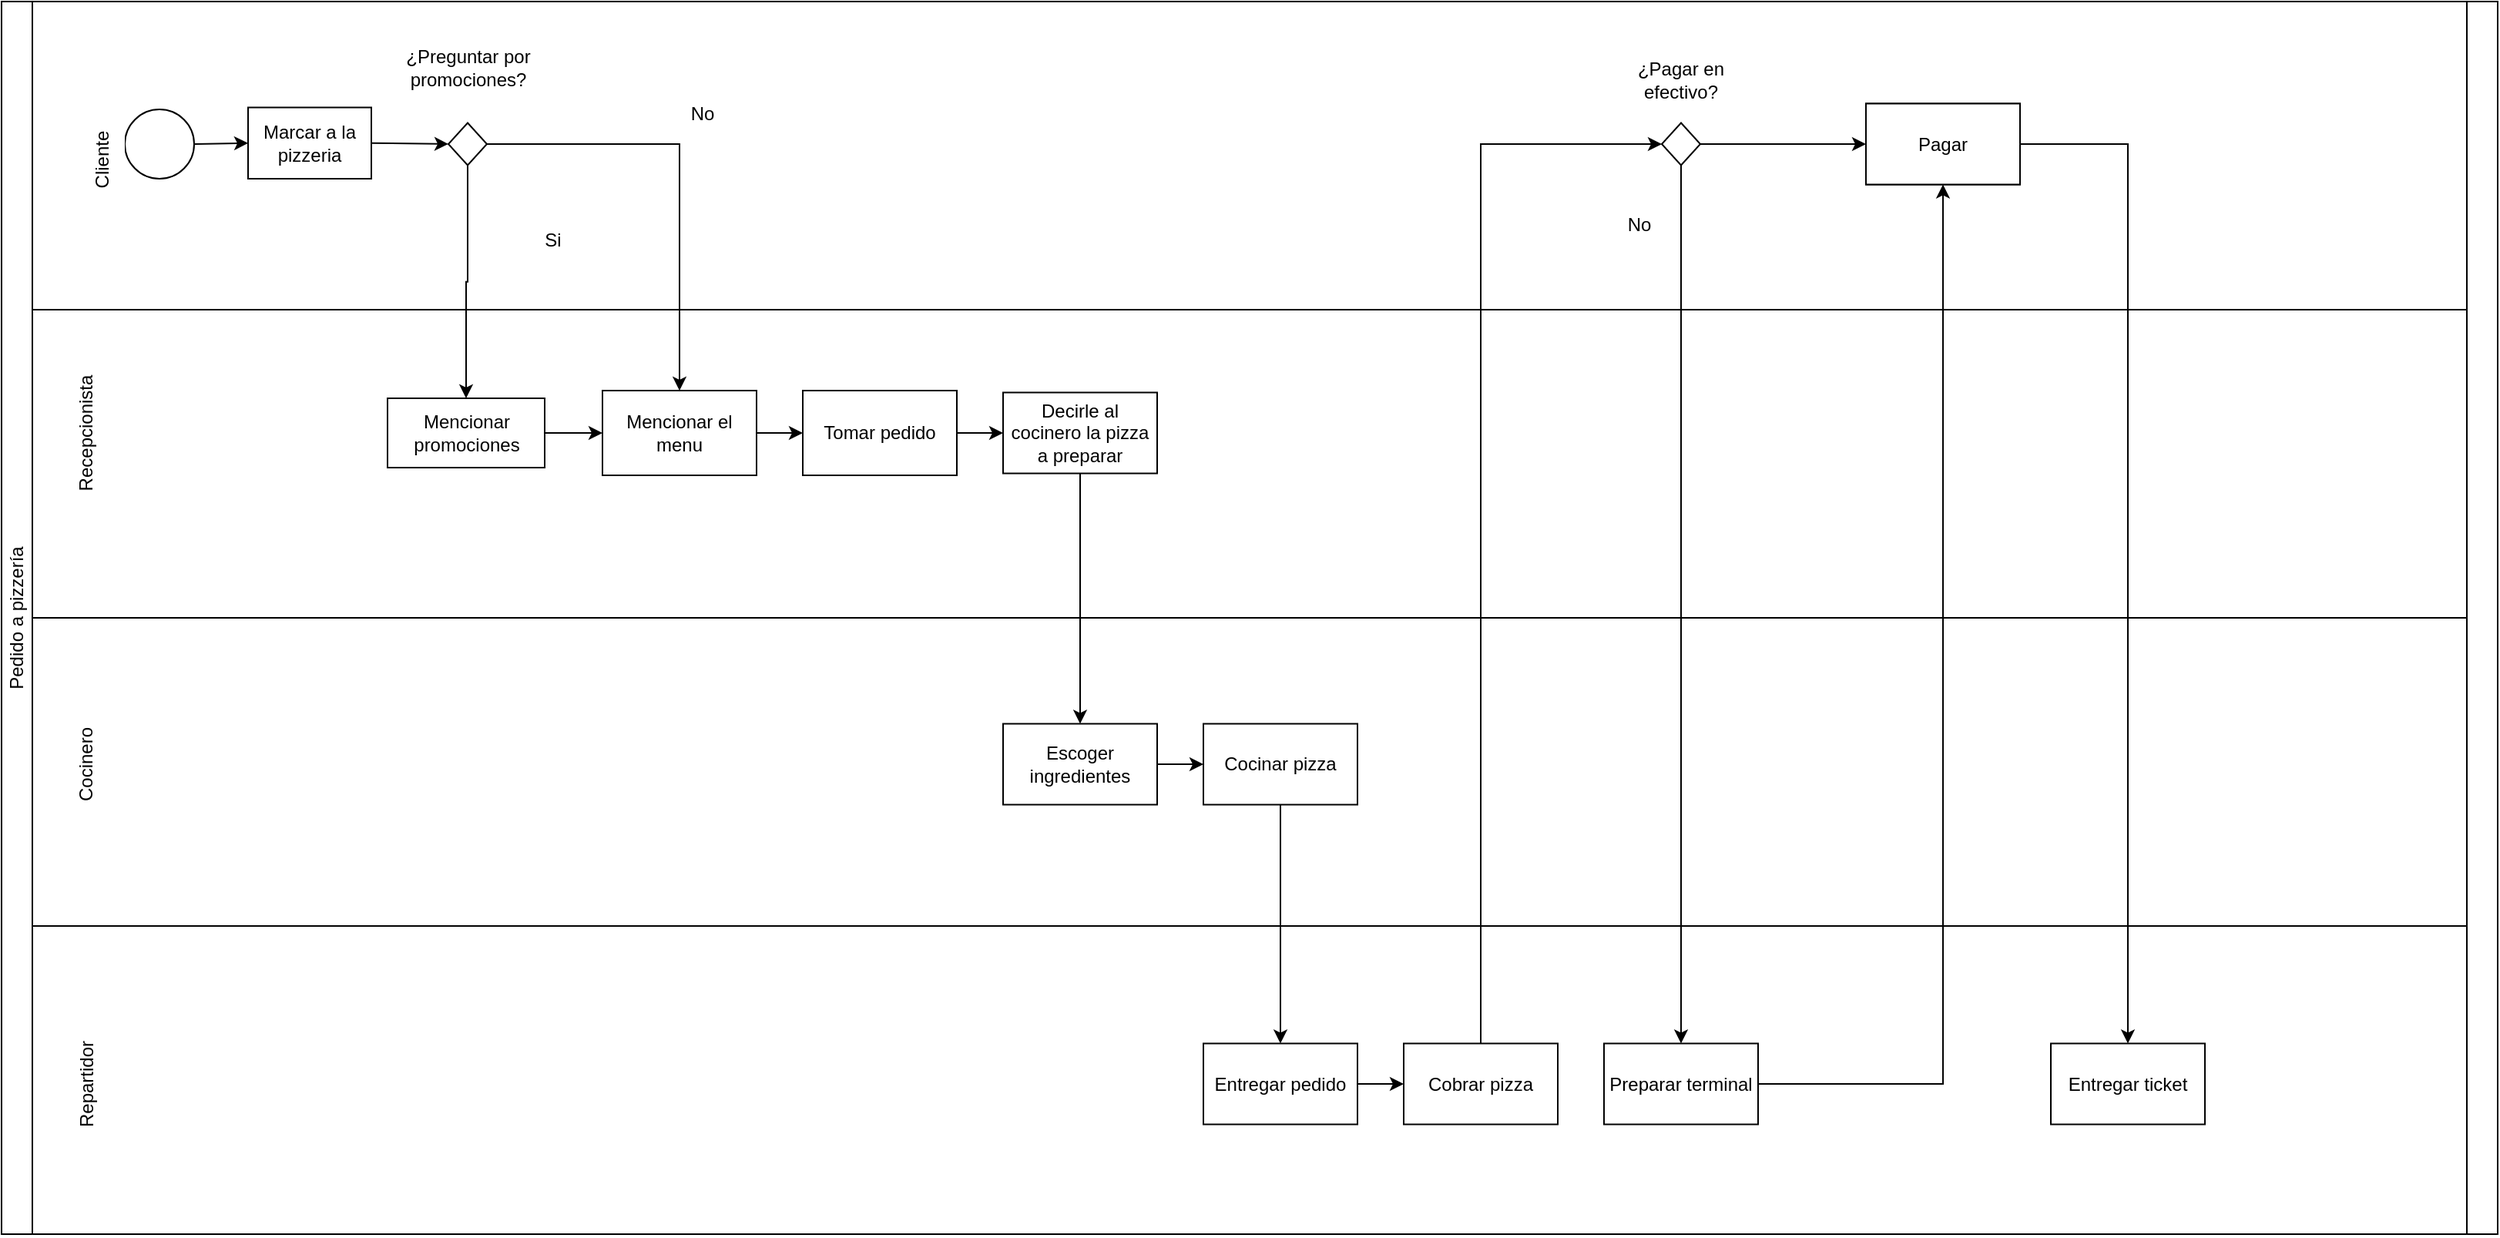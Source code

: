<mxfile version="22.1.4" type="device">
  <diagram name="Página-1" id="XqUEl8WFbwALs_dcZVW6">
    <mxGraphModel dx="1793" dy="960" grid="1" gridSize="10" guides="1" tooltips="1" connect="1" arrows="1" fold="1" page="1" pageScale="1" pageWidth="850" pageHeight="1100" math="0" shadow="0">
      <root>
        <mxCell id="0" />
        <mxCell id="1" parent="0" />
        <mxCell id="wsqtjr--wUTignDdoqw4-1" value="Pedido a pizzería" style="rounded=0;whiteSpace=wrap;html=1;rotation=-90;" vertex="1" parent="1">
          <mxGeometry x="-340" y="470" width="800" height="20" as="geometry" />
        </mxCell>
        <mxCell id="wsqtjr--wUTignDdoqw4-4" value="" style="endArrow=none;html=1;rounded=0;exitX=0.75;exitY=1;exitDx=0;exitDy=0;entryX=0.75;entryY=0;entryDx=0;entryDy=0;" edge="1" parent="1" source="wsqtjr--wUTignDdoqw4-1" target="wsqtjr--wUTignDdoqw4-20">
          <mxGeometry width="50" height="50" relative="1" as="geometry">
            <mxPoint x="70" y="280" as="sourcePoint" />
            <mxPoint x="810" y="280" as="targetPoint" />
          </mxGeometry>
        </mxCell>
        <mxCell id="wsqtjr--wUTignDdoqw4-5" value="" style="endArrow=none;html=1;rounded=0;entryX=0.5;entryY=0;entryDx=0;entryDy=0;" edge="1" parent="1" target="wsqtjr--wUTignDdoqw4-20">
          <mxGeometry width="50" height="50" relative="1" as="geometry">
            <mxPoint x="70" y="480" as="sourcePoint" />
            <mxPoint x="500" y="480" as="targetPoint" />
          </mxGeometry>
        </mxCell>
        <mxCell id="wsqtjr--wUTignDdoqw4-6" value="" style="endArrow=none;html=1;rounded=0;entryX=0.25;entryY=0;entryDx=0;entryDy=0;" edge="1" parent="1" target="wsqtjr--wUTignDdoqw4-20">
          <mxGeometry width="50" height="50" relative="1" as="geometry">
            <mxPoint x="70" y="680" as="sourcePoint" />
            <mxPoint x="690" y="700" as="targetPoint" />
          </mxGeometry>
        </mxCell>
        <mxCell id="wsqtjr--wUTignDdoqw4-7" value="" style="endArrow=none;html=1;rounded=0;entryX=1;entryY=0;entryDx=0;entryDy=0;" edge="1" parent="1" target="wsqtjr--wUTignDdoqw4-20">
          <mxGeometry width="50" height="50" relative="1" as="geometry">
            <mxPoint x="70" y="80" as="sourcePoint" />
            <mxPoint x="500" y="80" as="targetPoint" />
          </mxGeometry>
        </mxCell>
        <mxCell id="wsqtjr--wUTignDdoqw4-8" value="" style="endArrow=none;html=1;rounded=0;entryX=0;entryY=0;entryDx=0;entryDy=0;exitX=0;exitY=1;exitDx=0;exitDy=0;exitPerimeter=0;" edge="1" parent="1" source="wsqtjr--wUTignDdoqw4-1" target="wsqtjr--wUTignDdoqw4-20">
          <mxGeometry width="50" height="50" relative="1" as="geometry">
            <mxPoint x="80" y="880" as="sourcePoint" />
            <mxPoint x="510" y="880" as="targetPoint" />
          </mxGeometry>
        </mxCell>
        <mxCell id="wsqtjr--wUTignDdoqw4-9" value="Cliente" style="rounded=0;whiteSpace=wrap;html=1;strokeColor=none;rotation=-90;" vertex="1" parent="1">
          <mxGeometry x="55" y="157.5" width="100" height="30" as="geometry" />
        </mxCell>
        <mxCell id="wsqtjr--wUTignDdoqw4-10" value="Repartidor" style="rounded=0;whiteSpace=wrap;html=1;strokeColor=none;rotation=-90;" vertex="1" parent="1">
          <mxGeometry x="60" y="767.5" width="90" height="30" as="geometry" />
        </mxCell>
        <mxCell id="wsqtjr--wUTignDdoqw4-12" value="Cocinero" style="rounded=0;whiteSpace=wrap;html=1;strokeColor=none;rotation=-90;" vertex="1" parent="1">
          <mxGeometry x="60" y="560" width="90" height="30" as="geometry" />
        </mxCell>
        <mxCell id="wsqtjr--wUTignDdoqw4-13" value="Recepcionista" style="rounded=0;whiteSpace=wrap;html=1;strokeColor=none;rotation=-90;" vertex="1" parent="1">
          <mxGeometry x="60" y="345" width="90" height="30" as="geometry" />
        </mxCell>
        <mxCell id="wsqtjr--wUTignDdoqw4-14" value="" style="ellipse;whiteSpace=wrap;html=1;aspect=fixed;" vertex="1" parent="1">
          <mxGeometry x="130" y="150" width="45" height="45" as="geometry" />
        </mxCell>
        <mxCell id="wsqtjr--wUTignDdoqw4-15" value="" style="endArrow=classic;html=1;rounded=0;exitX=1;exitY=0.5;exitDx=0;exitDy=0;entryX=0;entryY=0.5;entryDx=0;entryDy=0;" edge="1" parent="1" source="wsqtjr--wUTignDdoqw4-14" target="wsqtjr--wUTignDdoqw4-16">
          <mxGeometry width="50" height="50" relative="1" as="geometry">
            <mxPoint x="180" y="180" as="sourcePoint" />
            <mxPoint x="320" y="173" as="targetPoint" />
          </mxGeometry>
        </mxCell>
        <mxCell id="wsqtjr--wUTignDdoqw4-16" value="Marcar a la pizzeria" style="rounded=0;whiteSpace=wrap;html=1;" vertex="1" parent="1">
          <mxGeometry x="210" y="148.75" width="80" height="46.25" as="geometry" />
        </mxCell>
        <mxCell id="wsqtjr--wUTignDdoqw4-18" value="" style="endArrow=classic;html=1;rounded=0;entryX=0;entryY=0.5;entryDx=0;entryDy=0;exitX=1;exitY=0.5;exitDx=0;exitDy=0;" edge="1" parent="1" source="wsqtjr--wUTignDdoqw4-16" target="wsqtjr--wUTignDdoqw4-25">
          <mxGeometry width="50" height="50" relative="1" as="geometry">
            <mxPoint x="360" y="180" as="sourcePoint" />
            <mxPoint x="390" y="172.5" as="targetPoint" />
          </mxGeometry>
        </mxCell>
        <mxCell id="wsqtjr--wUTignDdoqw4-20" value="" style="rounded=0;whiteSpace=wrap;html=1;rotation=-90;" vertex="1" parent="1">
          <mxGeometry x="1260" y="470" width="800" height="20" as="geometry" />
        </mxCell>
        <mxCell id="wsqtjr--wUTignDdoqw4-32" style="edgeStyle=orthogonalEdgeStyle;rounded=0;orthogonalLoop=1;jettySize=auto;html=1;entryX=0;entryY=0.5;entryDx=0;entryDy=0;" edge="1" parent="1" source="wsqtjr--wUTignDdoqw4-22" target="wsqtjr--wUTignDdoqw4-24">
          <mxGeometry relative="1" as="geometry" />
        </mxCell>
        <mxCell id="wsqtjr--wUTignDdoqw4-22" value="Mencionar promociones" style="rounded=0;whiteSpace=wrap;html=1;" vertex="1" parent="1">
          <mxGeometry x="300.5" y="337.5" width="102" height="45" as="geometry" />
        </mxCell>
        <mxCell id="wsqtjr--wUTignDdoqw4-38" style="edgeStyle=orthogonalEdgeStyle;rounded=0;orthogonalLoop=1;jettySize=auto;html=1;entryX=0;entryY=0.5;entryDx=0;entryDy=0;" edge="1" parent="1" source="wsqtjr--wUTignDdoqw4-24" target="wsqtjr--wUTignDdoqw4-37">
          <mxGeometry relative="1" as="geometry" />
        </mxCell>
        <mxCell id="wsqtjr--wUTignDdoqw4-24" value="Mencionar el menu" style="rounded=0;whiteSpace=wrap;html=1;" vertex="1" parent="1">
          <mxGeometry x="440" y="332.5" width="100" height="55" as="geometry" />
        </mxCell>
        <mxCell id="wsqtjr--wUTignDdoqw4-30" style="edgeStyle=orthogonalEdgeStyle;rounded=0;orthogonalLoop=1;jettySize=auto;html=1;entryX=0.5;entryY=0;entryDx=0;entryDy=0;" edge="1" parent="1" source="wsqtjr--wUTignDdoqw4-25" target="wsqtjr--wUTignDdoqw4-22">
          <mxGeometry relative="1" as="geometry" />
        </mxCell>
        <mxCell id="wsqtjr--wUTignDdoqw4-31" style="edgeStyle=orthogonalEdgeStyle;rounded=0;orthogonalLoop=1;jettySize=auto;html=1;entryX=0.5;entryY=0;entryDx=0;entryDy=0;" edge="1" parent="1" source="wsqtjr--wUTignDdoqw4-25" target="wsqtjr--wUTignDdoqw4-24">
          <mxGeometry relative="1" as="geometry" />
        </mxCell>
        <mxCell id="wsqtjr--wUTignDdoqw4-25" value="" style="rhombus;whiteSpace=wrap;html=1;" vertex="1" parent="1">
          <mxGeometry x="340" y="158.75" width="25" height="27.5" as="geometry" />
        </mxCell>
        <mxCell id="wsqtjr--wUTignDdoqw4-28" value="Cliente" style="rounded=0;whiteSpace=wrap;html=1;strokeColor=none;rotation=-90;" vertex="1" parent="1">
          <mxGeometry x="65" y="167.5" width="100" height="30" as="geometry" />
        </mxCell>
        <mxCell id="wsqtjr--wUTignDdoqw4-29" value="¿Preguntar por promociones?" style="rounded=0;whiteSpace=wrap;html=1;strokeColor=none;rotation=0;" vertex="1" parent="1">
          <mxGeometry x="302.5" y="107.5" width="100" height="30" as="geometry" />
        </mxCell>
        <mxCell id="wsqtjr--wUTignDdoqw4-33" value="Si" style="rounded=0;whiteSpace=wrap;html=1;strokeColor=none;rotation=0;" vertex="1" parent="1">
          <mxGeometry x="383" y="210" width="30" height="30" as="geometry" />
        </mxCell>
        <mxCell id="wsqtjr--wUTignDdoqw4-36" value="No" style="rounded=0;whiteSpace=wrap;html=1;strokeColor=none;rotation=0;" vertex="1" parent="1">
          <mxGeometry x="490" y="137.5" width="30" height="30" as="geometry" />
        </mxCell>
        <mxCell id="wsqtjr--wUTignDdoqw4-41" style="edgeStyle=orthogonalEdgeStyle;rounded=0;orthogonalLoop=1;jettySize=auto;html=1;entryX=0;entryY=0.5;entryDx=0;entryDy=0;" edge="1" parent="1" source="wsqtjr--wUTignDdoqw4-37" target="wsqtjr--wUTignDdoqw4-39">
          <mxGeometry relative="1" as="geometry" />
        </mxCell>
        <mxCell id="wsqtjr--wUTignDdoqw4-37" value="Tomar pedido" style="rounded=0;whiteSpace=wrap;html=1;" vertex="1" parent="1">
          <mxGeometry x="570" y="332.5" width="100" height="55" as="geometry" />
        </mxCell>
        <mxCell id="wsqtjr--wUTignDdoqw4-45" style="edgeStyle=orthogonalEdgeStyle;rounded=0;orthogonalLoop=1;jettySize=auto;html=1;" edge="1" parent="1" source="wsqtjr--wUTignDdoqw4-39" target="wsqtjr--wUTignDdoqw4-43">
          <mxGeometry relative="1" as="geometry" />
        </mxCell>
        <mxCell id="wsqtjr--wUTignDdoqw4-39" value="Decirle al cocinero la pizza a preparar" style="rounded=0;whiteSpace=wrap;html=1;" vertex="1" parent="1">
          <mxGeometry x="700" y="333.75" width="100" height="52.5" as="geometry" />
        </mxCell>
        <mxCell id="wsqtjr--wUTignDdoqw4-46" style="edgeStyle=orthogonalEdgeStyle;rounded=0;orthogonalLoop=1;jettySize=auto;html=1;" edge="1" parent="1" source="wsqtjr--wUTignDdoqw4-43" target="wsqtjr--wUTignDdoqw4-44">
          <mxGeometry relative="1" as="geometry" />
        </mxCell>
        <mxCell id="wsqtjr--wUTignDdoqw4-43" value="Escoger ingredientes" style="rounded=0;whiteSpace=wrap;html=1;" vertex="1" parent="1">
          <mxGeometry x="700" y="548.75" width="100" height="52.5" as="geometry" />
        </mxCell>
        <mxCell id="wsqtjr--wUTignDdoqw4-49" style="edgeStyle=orthogonalEdgeStyle;rounded=0;orthogonalLoop=1;jettySize=auto;html=1;entryX=0.5;entryY=0;entryDx=0;entryDy=0;" edge="1" parent="1" source="wsqtjr--wUTignDdoqw4-44" target="wsqtjr--wUTignDdoqw4-48">
          <mxGeometry relative="1" as="geometry" />
        </mxCell>
        <mxCell id="wsqtjr--wUTignDdoqw4-44" value="Cocinar pizza" style="rounded=0;whiteSpace=wrap;html=1;" vertex="1" parent="1">
          <mxGeometry x="830" y="548.75" width="100" height="52.5" as="geometry" />
        </mxCell>
        <mxCell id="wsqtjr--wUTignDdoqw4-51" style="edgeStyle=orthogonalEdgeStyle;rounded=0;orthogonalLoop=1;jettySize=auto;html=1;exitX=1;exitY=0.5;exitDx=0;exitDy=0;entryX=0;entryY=0.5;entryDx=0;entryDy=0;" edge="1" parent="1" source="wsqtjr--wUTignDdoqw4-48" target="wsqtjr--wUTignDdoqw4-50">
          <mxGeometry relative="1" as="geometry" />
        </mxCell>
        <mxCell id="wsqtjr--wUTignDdoqw4-48" value="Entregar pedido" style="rounded=0;whiteSpace=wrap;html=1;" vertex="1" parent="1">
          <mxGeometry x="830" y="756.25" width="100" height="52.5" as="geometry" />
        </mxCell>
        <mxCell id="wsqtjr--wUTignDdoqw4-53" style="edgeStyle=orthogonalEdgeStyle;rounded=0;orthogonalLoop=1;jettySize=auto;html=1;entryX=0;entryY=0.5;entryDx=0;entryDy=0;exitX=0.5;exitY=0;exitDx=0;exitDy=0;" edge="1" parent="1" source="wsqtjr--wUTignDdoqw4-50" target="wsqtjr--wUTignDdoqw4-52">
          <mxGeometry relative="1" as="geometry" />
        </mxCell>
        <mxCell id="wsqtjr--wUTignDdoqw4-50" value="Cobrar pizza" style="rounded=0;whiteSpace=wrap;html=1;" vertex="1" parent="1">
          <mxGeometry x="960" y="756.25" width="100" height="52.5" as="geometry" />
        </mxCell>
        <mxCell id="wsqtjr--wUTignDdoqw4-59" style="edgeStyle=orthogonalEdgeStyle;rounded=0;orthogonalLoop=1;jettySize=auto;html=1;entryX=0;entryY=0.5;entryDx=0;entryDy=0;" edge="1" parent="1" source="wsqtjr--wUTignDdoqw4-52" target="wsqtjr--wUTignDdoqw4-58">
          <mxGeometry relative="1" as="geometry" />
        </mxCell>
        <mxCell id="wsqtjr--wUTignDdoqw4-66" style="edgeStyle=orthogonalEdgeStyle;rounded=0;orthogonalLoop=1;jettySize=auto;html=1;" edge="1" parent="1" source="wsqtjr--wUTignDdoqw4-52" target="wsqtjr--wUTignDdoqw4-64">
          <mxGeometry relative="1" as="geometry" />
        </mxCell>
        <mxCell id="wsqtjr--wUTignDdoqw4-52" value="" style="rhombus;whiteSpace=wrap;html=1;" vertex="1" parent="1">
          <mxGeometry x="1127.5" y="158.75" width="25" height="27.5" as="geometry" />
        </mxCell>
        <mxCell id="wsqtjr--wUTignDdoqw4-54" value="¿Pagar en efectivo?" style="rounded=0;whiteSpace=wrap;html=1;strokeColor=none;rotation=0;" vertex="1" parent="1">
          <mxGeometry x="1090" y="116.25" width="100" height="30" as="geometry" />
        </mxCell>
        <mxCell id="wsqtjr--wUTignDdoqw4-58" value="Pagar" style="rounded=0;whiteSpace=wrap;html=1;" vertex="1" parent="1">
          <mxGeometry x="1260" y="146.25" width="100" height="52.5" as="geometry" />
        </mxCell>
        <mxCell id="wsqtjr--wUTignDdoqw4-68" style="edgeStyle=orthogonalEdgeStyle;rounded=0;orthogonalLoop=1;jettySize=auto;html=1;entryX=0.5;entryY=1;entryDx=0;entryDy=0;" edge="1" parent="1" source="wsqtjr--wUTignDdoqw4-64" target="wsqtjr--wUTignDdoqw4-58">
          <mxGeometry relative="1" as="geometry" />
        </mxCell>
        <mxCell id="wsqtjr--wUTignDdoqw4-64" value="Preparar terminal" style="rounded=0;whiteSpace=wrap;html=1;" vertex="1" parent="1">
          <mxGeometry x="1090" y="756.25" width="100" height="52.5" as="geometry" />
        </mxCell>
        <mxCell id="wsqtjr--wUTignDdoqw4-69" value="No" style="rounded=0;whiteSpace=wrap;html=1;strokeColor=none;rotation=0;" vertex="1" parent="1">
          <mxGeometry x="1097.5" y="210" width="30" height="30" as="geometry" />
        </mxCell>
        <mxCell id="wsqtjr--wUTignDdoqw4-70" value="Si" style="rounded=0;whiteSpace=wrap;html=1;strokeColor=none;rotation=0;" vertex="1" parent="1">
          <mxGeometry x="393" y="220" width="30" height="30" as="geometry" />
        </mxCell>
        <mxCell id="wsqtjr--wUTignDdoqw4-75" style="edgeStyle=orthogonalEdgeStyle;rounded=0;orthogonalLoop=1;jettySize=auto;html=1;" edge="1" parent="1" source="wsqtjr--wUTignDdoqw4-73" target="wsqtjr--wUTignDdoqw4-74">
          <mxGeometry relative="1" as="geometry" />
        </mxCell>
        <mxCell id="wsqtjr--wUTignDdoqw4-73" value="Pagar" style="rounded=0;whiteSpace=wrap;html=1;" vertex="1" parent="1">
          <mxGeometry x="1260" y="146.25" width="100" height="52.5" as="geometry" />
        </mxCell>
        <mxCell id="wsqtjr--wUTignDdoqw4-74" value="Entregar ticket" style="rounded=0;whiteSpace=wrap;html=1;" vertex="1" parent="1">
          <mxGeometry x="1380" y="756.25" width="100" height="52.5" as="geometry" />
        </mxCell>
      </root>
    </mxGraphModel>
  </diagram>
</mxfile>
